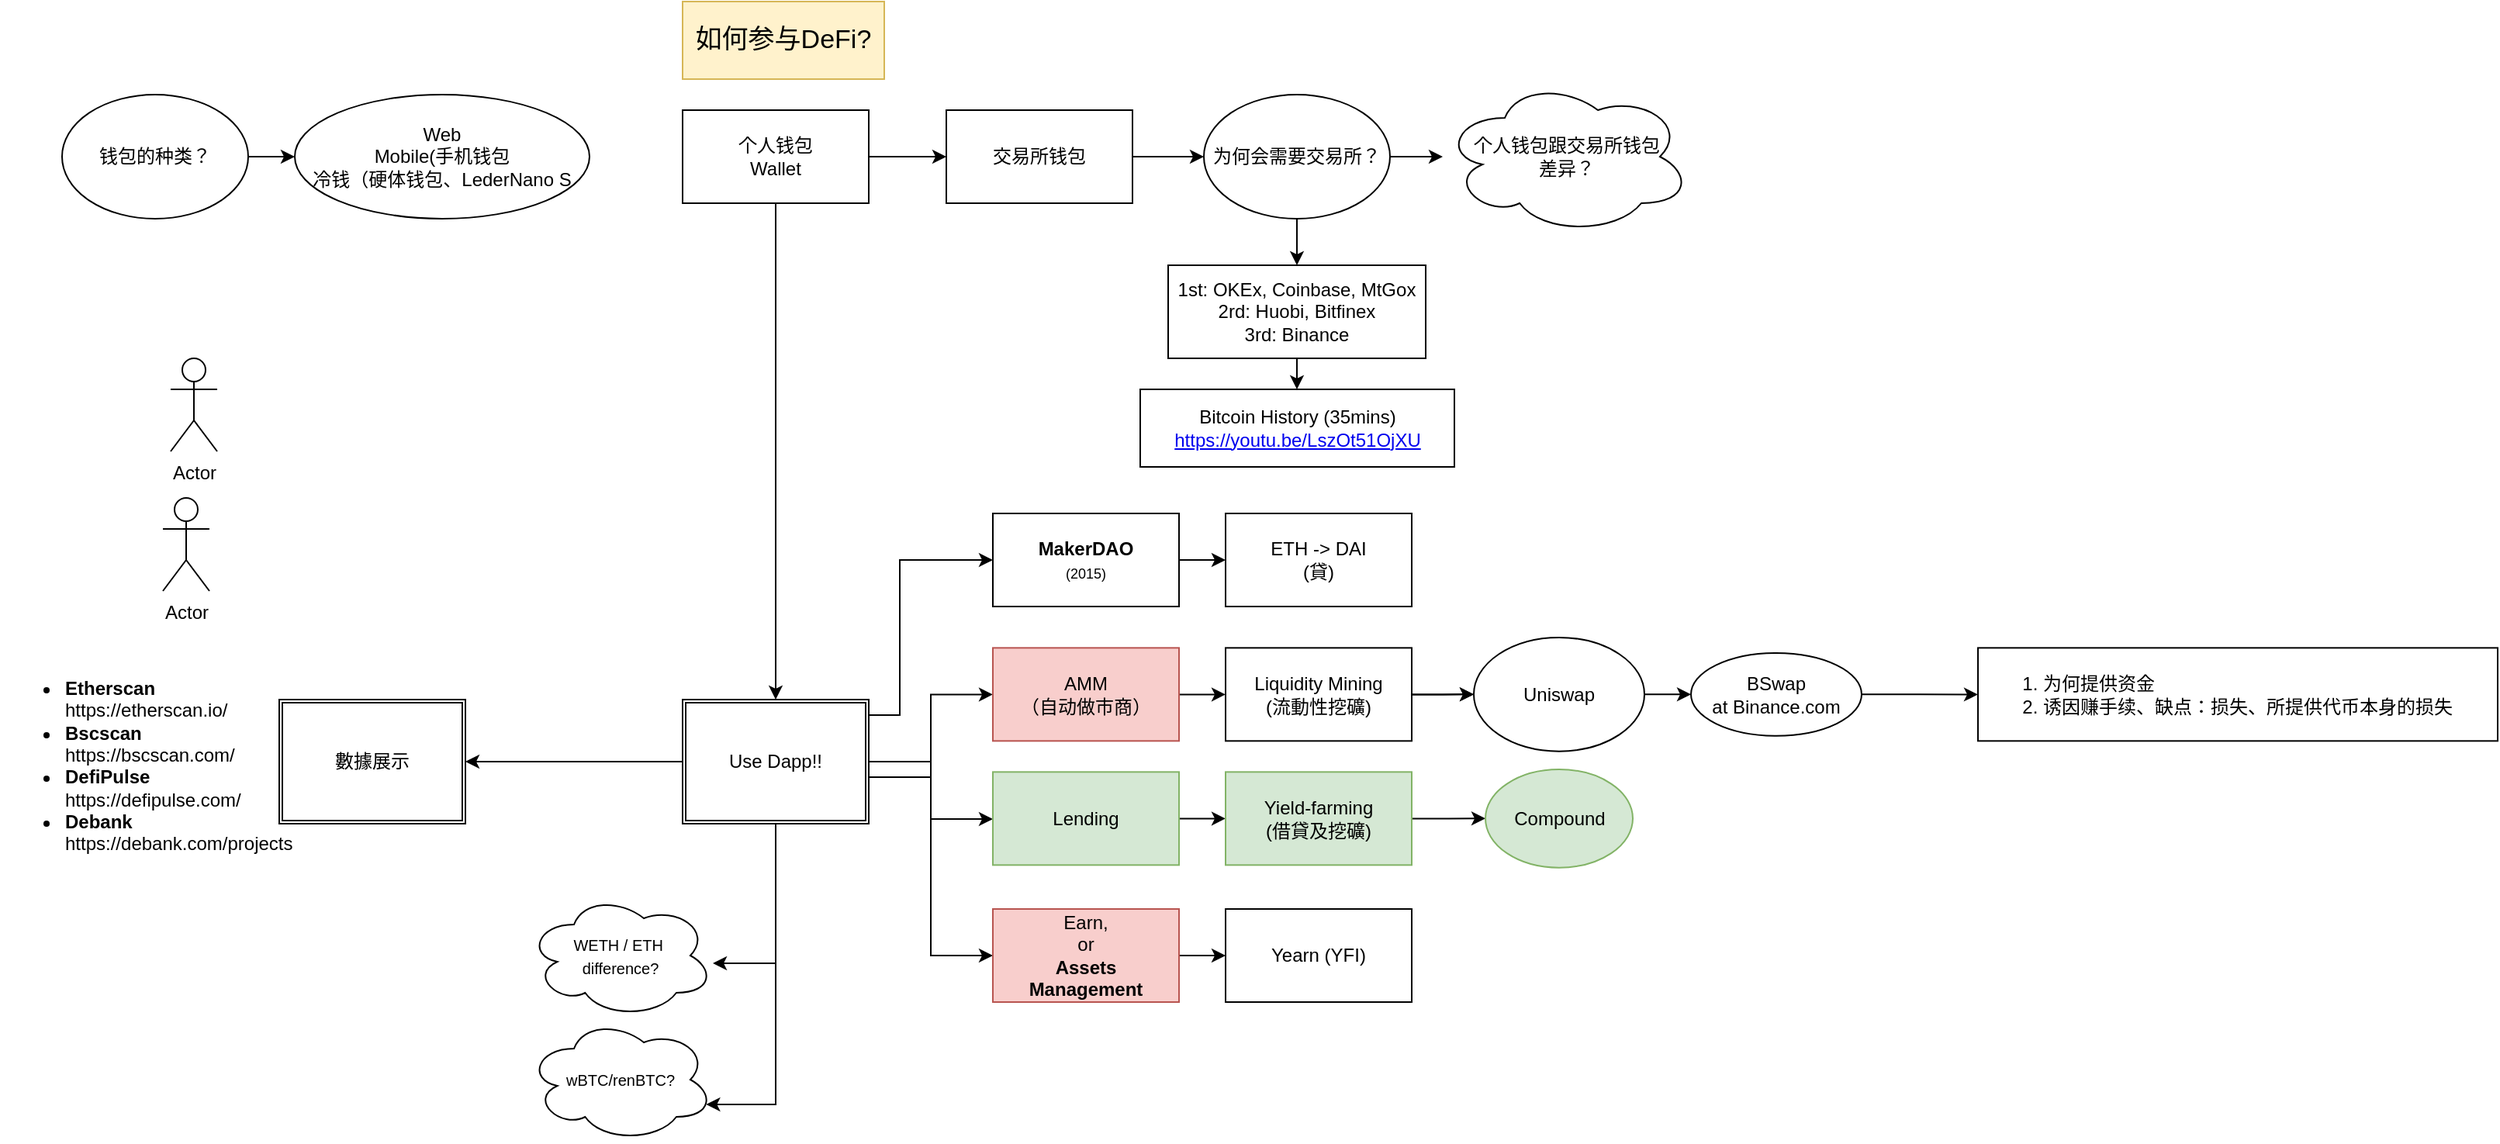 <mxfile version="13.10.4" type="github" pages="5"><diagram id="vl7jj-AS_0S8G5s5jmcM" name="如何參與 DeFi?"><mxGraphModel dx="3080" dy="797" grid="1" gridSize="10" guides="1" tooltips="1" connect="1" arrows="1" fold="1" page="1" pageScale="1" pageWidth="827" pageHeight="1169" math="0" shadow="0"><root><mxCell id="0"/><mxCell id="1" parent="0"/><mxCell id="MlzTsGF-3yJhZk9YuK8C-3" value="" style="edgeStyle=orthogonalEdgeStyle;rounded=0;orthogonalLoop=1;jettySize=auto;html=1;" parent="1" source="MlzTsGF-3yJhZk9YuK8C-1" target="MlzTsGF-3yJhZk9YuK8C-2" edge="1"><mxGeometry relative="1" as="geometry"/></mxCell><mxCell id="MlzTsGF-3yJhZk9YuK8C-14" style="edgeStyle=orthogonalEdgeStyle;rounded=0;orthogonalLoop=1;jettySize=auto;html=1;entryX=0.5;entryY=0;entryDx=0;entryDy=0;" parent="1" source="MlzTsGF-3yJhZk9YuK8C-1" target="MlzTsGF-3yJhZk9YuK8C-15" edge="1"><mxGeometry relative="1" as="geometry"><mxPoint x="-750" y="360" as="targetPoint"/></mxGeometry></mxCell><mxCell id="MlzTsGF-3yJhZk9YuK8C-1" value="个人钱包&lt;br&gt;Wallet" style="rounded=0;whiteSpace=wrap;html=1;" parent="1" vertex="1"><mxGeometry x="-810" y="80" width="120" height="60" as="geometry"/></mxCell><mxCell id="MlzTsGF-3yJhZk9YuK8C-6" value="" style="edgeStyle=orthogonalEdgeStyle;rounded=0;orthogonalLoop=1;jettySize=auto;html=1;" parent="1" source="MlzTsGF-3yJhZk9YuK8C-2" target="MlzTsGF-3yJhZk9YuK8C-4" edge="1"><mxGeometry relative="1" as="geometry"/></mxCell><mxCell id="MlzTsGF-3yJhZk9YuK8C-2" value="交易所钱包" style="whiteSpace=wrap;html=1;rounded=0;" parent="1" vertex="1"><mxGeometry x="-640" y="80" width="120" height="60" as="geometry"/></mxCell><mxCell id="MlzTsGF-3yJhZk9YuK8C-8" value="" style="edgeStyle=orthogonalEdgeStyle;rounded=0;orthogonalLoop=1;jettySize=auto;html=1;" parent="1" source="MlzTsGF-3yJhZk9YuK8C-4" target="MlzTsGF-3yJhZk9YuK8C-7" edge="1"><mxGeometry relative="1" as="geometry"/></mxCell><mxCell id="MlzTsGF-3yJhZk9YuK8C-11" value="" style="edgeStyle=orthogonalEdgeStyle;rounded=0;orthogonalLoop=1;jettySize=auto;html=1;" parent="1" source="MlzTsGF-3yJhZk9YuK8C-4" target="MlzTsGF-3yJhZk9YuK8C-10" edge="1"><mxGeometry relative="1" as="geometry"/></mxCell><mxCell id="MlzTsGF-3yJhZk9YuK8C-4" value="为何会需要交易所？" style="ellipse;whiteSpace=wrap;html=1;rounded=0;" parent="1" vertex="1"><mxGeometry x="-474" y="70" width="120" height="80" as="geometry"/></mxCell><mxCell id="MlzTsGF-3yJhZk9YuK8C-7" value="个人钱包跟交易所钱包&lt;br&gt;差异？" style="ellipse;shape=cloud;whiteSpace=wrap;html=1;rounded=0;" parent="1" vertex="1"><mxGeometry x="-320" y="60" width="160" height="100" as="geometry"/></mxCell><mxCell id="MlzTsGF-3yJhZk9YuK8C-9" value="&lt;font style=&quot;font-size: 17px&quot;&gt;如何参与DeFi?&lt;/font&gt;" style="text;html=1;fillColor=#fff2cc;align=center;verticalAlign=middle;whiteSpace=wrap;rounded=0;strokeColor=#d6b656;" parent="1" vertex="1"><mxGeometry x="-810" y="10" width="130" height="50" as="geometry"/></mxCell><mxCell id="MlzTsGF-3yJhZk9YuK8C-13" value="" style="edgeStyle=orthogonalEdgeStyle;rounded=0;orthogonalLoop=1;jettySize=auto;html=1;" parent="1" source="MlzTsGF-3yJhZk9YuK8C-10" target="MlzTsGF-3yJhZk9YuK8C-12" edge="1"><mxGeometry relative="1" as="geometry"/></mxCell><mxCell id="MlzTsGF-3yJhZk9YuK8C-10" value="1st: OKEx, Coinbase, MtGox&lt;br&gt;2rd: Huobi, Bitfinex&lt;br&gt;3rd: Binance" style="whiteSpace=wrap;html=1;rounded=0;" parent="1" vertex="1"><mxGeometry x="-497" y="180" width="166" height="60" as="geometry"/></mxCell><mxCell id="MlzTsGF-3yJhZk9YuK8C-12" value="Bitcoin History (35mins)&lt;br&gt;&lt;a href=&quot;https://youtu.be/LszOt51OjXU&quot;&gt;https://youtu.be/LszOt51OjXU&lt;/a&gt;" style="whiteSpace=wrap;html=1;rounded=0;" parent="1" vertex="1"><mxGeometry x="-515" y="260" width="202.5" height="50" as="geometry"/></mxCell><mxCell id="MlzTsGF-3yJhZk9YuK8C-17" value="" style="edgeStyle=orthogonalEdgeStyle;rounded=0;orthogonalLoop=1;jettySize=auto;html=1;" parent="1" source="MlzTsGF-3yJhZk9YuK8C-15" target="MlzTsGF-3yJhZk9YuK8C-16" edge="1"><mxGeometry relative="1" as="geometry"/></mxCell><mxCell id="MlzTsGF-3yJhZk9YuK8C-20" value="" style="edgeStyle=orthogonalEdgeStyle;rounded=0;orthogonalLoop=1;jettySize=auto;html=1;" parent="1" source="MlzTsGF-3yJhZk9YuK8C-15" target="MlzTsGF-3yJhZk9YuK8C-19" edge="1"><mxGeometry relative="1" as="geometry"><Array as="points"><mxPoint x="-650" y="510"/><mxPoint x="-650" y="537"/></Array></mxGeometry></mxCell><mxCell id="EmdTSK05zdFVWaQ8I3hW-30" value="" style="edgeStyle=orthogonalEdgeStyle;rounded=0;orthogonalLoop=1;jettySize=auto;html=1;" parent="1" source="MlzTsGF-3yJhZk9YuK8C-15" target="EmdTSK05zdFVWaQ8I3hW-29" edge="1"><mxGeometry relative="1" as="geometry"/></mxCell><mxCell id="EmdTSK05zdFVWaQ8I3hW-31" style="edgeStyle=orthogonalEdgeStyle;rounded=0;orthogonalLoop=1;jettySize=auto;html=1;entryX=0;entryY=0.5;entryDx=0;entryDy=0;" parent="1" source="MlzTsGF-3yJhZk9YuK8C-15" target="EmdTSK05zdFVWaQ8I3hW-32" edge="1"><mxGeometry relative="1" as="geometry"><mxPoint x="-690" y="340" as="targetPoint"/><Array as="points"><mxPoint x="-670" y="470"/><mxPoint x="-670" y="370"/></Array></mxGeometry></mxCell><mxCell id="EmdTSK05zdFVWaQ8I3hW-40" style="edgeStyle=orthogonalEdgeStyle;rounded=0;orthogonalLoop=1;jettySize=auto;html=1;" parent="1" source="MlzTsGF-3yJhZk9YuK8C-15" target="EmdTSK05zdFVWaQ8I3hW-36" edge="1"><mxGeometry relative="1" as="geometry"><Array as="points"><mxPoint x="-750" y="630"/></Array></mxGeometry></mxCell><mxCell id="EmdTSK05zdFVWaQ8I3hW-45" style="edgeStyle=orthogonalEdgeStyle;rounded=0;orthogonalLoop=1;jettySize=auto;html=1;entryX=0;entryY=0.5;entryDx=0;entryDy=0;" parent="1" source="MlzTsGF-3yJhZk9YuK8C-15" target="EmdTSK05zdFVWaQ8I3hW-42" edge="1"><mxGeometry relative="1" as="geometry"/></mxCell><mxCell id="cedVVMHu6TjoP_jQtbFp-1" style="edgeStyle=orthogonalEdgeStyle;rounded=0;orthogonalLoop=1;jettySize=auto;html=1;entryX=0.96;entryY=0.7;entryDx=0;entryDy=0;entryPerimeter=0;" parent="1" source="MlzTsGF-3yJhZk9YuK8C-15" target="EmdTSK05zdFVWaQ8I3hW-38" edge="1"><mxGeometry relative="1" as="geometry"><Array as="points"><mxPoint x="-750" y="721"/></Array></mxGeometry></mxCell><mxCell id="MlzTsGF-3yJhZk9YuK8C-15" value="Use Dapp!!" style="shape=ext;double=1;rounded=0;whiteSpace=wrap;html=1;strokeColor=#000000;" parent="1" vertex="1"><mxGeometry x="-810" y="460" width="120" height="80" as="geometry"/></mxCell><mxCell id="MlzTsGF-3yJhZk9YuK8C-24" value="" style="edgeStyle=orthogonalEdgeStyle;rounded=0;orthogonalLoop=1;jettySize=auto;html=1;" parent="1" source="MlzTsGF-3yJhZk9YuK8C-16" target="MlzTsGF-3yJhZk9YuK8C-23" edge="1"><mxGeometry relative="1" as="geometry"/></mxCell><mxCell id="MlzTsGF-3yJhZk9YuK8C-16" value="AMM&lt;br&gt;（自动做市商）" style="whiteSpace=wrap;html=1;rounded=0;fillColor=#f8cecc;strokeColor=#b85450;" parent="1" vertex="1"><mxGeometry x="-610" y="426.67" width="120" height="60" as="geometry"/></mxCell><mxCell id="MlzTsGF-3yJhZk9YuK8C-22" value="" style="edgeStyle=orthogonalEdgeStyle;rounded=0;orthogonalLoop=1;jettySize=auto;html=1;" parent="1" source="MlzTsGF-3yJhZk9YuK8C-19" target="MlzTsGF-3yJhZk9YuK8C-21" edge="1"><mxGeometry relative="1" as="geometry"/></mxCell><mxCell id="MlzTsGF-3yJhZk9YuK8C-19" value="Lending" style="whiteSpace=wrap;html=1;rounded=0;fillColor=#d5e8d4;strokeColor=#82b366;" parent="1" vertex="1"><mxGeometry x="-610" y="506.67" width="120" height="60" as="geometry"/></mxCell><mxCell id="MlzTsGF-3yJhZk9YuK8C-28" value="" style="edgeStyle=orthogonalEdgeStyle;rounded=0;orthogonalLoop=1;jettySize=auto;html=1;" parent="1" source="MlzTsGF-3yJhZk9YuK8C-21" target="MlzTsGF-3yJhZk9YuK8C-27" edge="1"><mxGeometry relative="1" as="geometry"/></mxCell><mxCell id="MlzTsGF-3yJhZk9YuK8C-21" value="Yield-farming&lt;br&gt;(借貸及挖礦)" style="whiteSpace=wrap;html=1;rounded=0;fillColor=#d5e8d4;strokeColor=#82b366;" parent="1" vertex="1"><mxGeometry x="-460" y="506.67" width="120" height="60" as="geometry"/></mxCell><mxCell id="MlzTsGF-3yJhZk9YuK8C-31" value="" style="edgeStyle=orthogonalEdgeStyle;rounded=0;orthogonalLoop=1;jettySize=auto;html=1;" parent="1" source="MlzTsGF-3yJhZk9YuK8C-23" target="MlzTsGF-3yJhZk9YuK8C-30" edge="1"><mxGeometry relative="1" as="geometry"/></mxCell><mxCell id="MlzTsGF-3yJhZk9YuK8C-23" value="Liquidity Mining&lt;br&gt;(流動性挖礦)" style="whiteSpace=wrap;html=1;rounded=0;" parent="1" vertex="1"><mxGeometry x="-460" y="426.67" width="120" height="60" as="geometry"/></mxCell><mxCell id="cedVVMHu6TjoP_jQtbFp-10" value="" style="edgeStyle=orthogonalEdgeStyle;rounded=0;orthogonalLoop=1;jettySize=auto;html=1;" parent="1" source="MlzTsGF-3yJhZk9YuK8C-25" target="cedVVMHu6TjoP_jQtbFp-9" edge="1"><mxGeometry relative="1" as="geometry"/></mxCell><mxCell id="MlzTsGF-3yJhZk9YuK8C-25" value="BSwap&lt;br&gt;at Binance.com" style="ellipse;whiteSpace=wrap;html=1;rounded=0;" parent="1" vertex="1"><mxGeometry x="-160" y="430" width="110" height="53.33" as="geometry"/></mxCell><mxCell id="MlzTsGF-3yJhZk9YuK8C-27" value="Compound" style="ellipse;whiteSpace=wrap;html=1;rounded=0;fillColor=#d5e8d4;strokeColor=#82b366;" parent="1" vertex="1"><mxGeometry x="-292.5" y="505.0" width="95" height="63.33" as="geometry"/></mxCell><mxCell id="MlzTsGF-3yJhZk9YuK8C-33" style="edgeStyle=orthogonalEdgeStyle;rounded=0;orthogonalLoop=1;jettySize=auto;html=1;" parent="1" source="MlzTsGF-3yJhZk9YuK8C-30" target="MlzTsGF-3yJhZk9YuK8C-25" edge="1"><mxGeometry relative="1" as="geometry"/></mxCell><mxCell id="MlzTsGF-3yJhZk9YuK8C-30" value="Uniswap" style="ellipse;whiteSpace=wrap;html=1;rounded=0;" parent="1" vertex="1"><mxGeometry x="-300" y="420.0" width="110" height="73.33" as="geometry"/></mxCell><mxCell id="MlzTsGF-3yJhZk9YuK8C-32" value="" style="edgeStyle=orthogonalEdgeStyle;rounded=0;orthogonalLoop=1;jettySize=auto;html=1;" parent="1" source="MlzTsGF-3yJhZk9YuK8C-23" target="MlzTsGF-3yJhZk9YuK8C-30" edge="1"><mxGeometry relative="1" as="geometry"><mxPoint x="-340" y="456.67" as="sourcePoint"/><mxPoint x="-130.0" y="456.601" as="targetPoint"/></mxGeometry></mxCell><mxCell id="EmdTSK05zdFVWaQ8I3hW-28" value="&lt;ul&gt;&lt;li&gt;&lt;span&gt;&lt;b&gt;Etherscan&lt;br&gt;&lt;/b&gt;https://etherscan.io/&lt;/span&gt;&lt;/li&gt;&lt;li&gt;&lt;span&gt;&lt;b&gt;Bscscan&lt;br&gt;&lt;/b&gt;https://bscscan.com/&lt;br&gt;&lt;/span&gt;&lt;/li&gt;&lt;li&gt;&lt;span&gt;&lt;b&gt;DefiPulse&lt;/b&gt;&lt;br&gt;https://defipulse.com/&lt;/span&gt;&lt;br&gt;&lt;/li&gt;&lt;li&gt;&lt;span&gt;&lt;b&gt;Debank&lt;/b&gt;&lt;br&gt;https://debank.com/projects&lt;br&gt;&lt;br&gt;&lt;/span&gt;&lt;/li&gt;&lt;/ul&gt;" style="text;strokeColor=none;fillColor=none;html=1;whiteSpace=wrap;verticalAlign=middle;overflow=hidden;" parent="1" vertex="1"><mxGeometry x="-1250" y="410" width="240" height="200" as="geometry"/></mxCell><mxCell id="EmdTSK05zdFVWaQ8I3hW-29" value="數據展示&lt;br&gt;" style="shape=ext;double=1;rounded=0;whiteSpace=wrap;html=1;strokeColor=#000000;" parent="1" vertex="1"><mxGeometry x="-1070" y="460" width="120" height="80" as="geometry"/></mxCell><mxCell id="EmdTSK05zdFVWaQ8I3hW-34" value="" style="edgeStyle=orthogonalEdgeStyle;rounded=0;orthogonalLoop=1;jettySize=auto;html=1;" parent="1" source="EmdTSK05zdFVWaQ8I3hW-32" target="EmdTSK05zdFVWaQ8I3hW-33" edge="1"><mxGeometry relative="1" as="geometry"/></mxCell><mxCell id="EmdTSK05zdFVWaQ8I3hW-32" value="&lt;b&gt;MakerDAO&lt;br&gt;&lt;/b&gt;&lt;font style=&quot;font-size: 9px&quot;&gt;(2015)&lt;/font&gt;" style="rounded=0;whiteSpace=wrap;html=1;strokeColor=#000000;fillColor=#ffffff;gradientColor=none;" parent="1" vertex="1"><mxGeometry x="-610" y="340" width="120" height="60" as="geometry"/></mxCell><mxCell id="EmdTSK05zdFVWaQ8I3hW-33" value="ETH -&amp;gt; DAI&lt;br&gt;(貸)" style="whiteSpace=wrap;html=1;rounded=0;" parent="1" vertex="1"><mxGeometry x="-460" y="340" width="120" height="60" as="geometry"/></mxCell><mxCell id="EmdTSK05zdFVWaQ8I3hW-36" value="&lt;font style=&quot;font-size: 10px&quot;&gt;WETH / ETH&amp;nbsp;&lt;br&gt;difference?&lt;/font&gt;" style="ellipse;shape=cloud;whiteSpace=wrap;html=1;strokeColor=#000000;fillColor=#ffffff;gradientColor=none;" parent="1" vertex="1"><mxGeometry x="-910" y="585" width="120" height="80" as="geometry"/></mxCell><mxCell id="EmdTSK05zdFVWaQ8I3hW-38" value="&lt;font style=&quot;font-size: 10px&quot;&gt;wBTC/renBTC?&lt;/font&gt;" style="ellipse;shape=cloud;whiteSpace=wrap;html=1;strokeColor=#000000;fillColor=#ffffff;gradientColor=none;" parent="1" vertex="1"><mxGeometry x="-910" y="665" width="120" height="80" as="geometry"/></mxCell><mxCell id="cedVVMHu6TjoP_jQtbFp-3" value="" style="edgeStyle=orthogonalEdgeStyle;rounded=0;orthogonalLoop=1;jettySize=auto;html=1;" parent="1" source="EmdTSK05zdFVWaQ8I3hW-42" target="cedVVMHu6TjoP_jQtbFp-2" edge="1"><mxGeometry relative="1" as="geometry"/></mxCell><mxCell id="EmdTSK05zdFVWaQ8I3hW-42" value="Earn, &lt;br&gt;or &lt;br&gt;&lt;b&gt;Assets &lt;br&gt;Management&lt;/b&gt;" style="whiteSpace=wrap;html=1;rounded=0;fillColor=#f8cecc;strokeColor=#b85450;" parent="1" vertex="1"><mxGeometry x="-610" y="595.0" width="120" height="60" as="geometry"/></mxCell><mxCell id="cedVVMHu6TjoP_jQtbFp-2" value="Yearn (YFI)" style="whiteSpace=wrap;html=1;rounded=0;" parent="1" vertex="1"><mxGeometry x="-460" y="595.0" width="120" height="60" as="geometry"/></mxCell><mxCell id="cedVVMHu6TjoP_jQtbFp-6" value="" style="edgeStyle=orthogonalEdgeStyle;rounded=0;orthogonalLoop=1;jettySize=auto;html=1;" parent="1" source="cedVVMHu6TjoP_jQtbFp-4" target="cedVVMHu6TjoP_jQtbFp-5" edge="1"><mxGeometry relative="1" as="geometry"/></mxCell><mxCell id="cedVVMHu6TjoP_jQtbFp-4" value="钱包的种类？" style="ellipse;whiteSpace=wrap;html=1;strokeColor=#000000;fillColor=#ffffff;gradientColor=none;" parent="1" vertex="1"><mxGeometry x="-1210" y="70" width="120" height="80" as="geometry"/></mxCell><mxCell id="cedVVMHu6TjoP_jQtbFp-5" value="Web&lt;br&gt;Mobile(手机钱包&lt;br&gt;冷钱（硬体钱包、LederNano S" style="ellipse;whiteSpace=wrap;html=1;" parent="1" vertex="1"><mxGeometry x="-1060" y="70" width="190" height="80" as="geometry"/></mxCell><mxCell id="cedVVMHu6TjoP_jQtbFp-7" value="Actor" style="shape=umlActor;verticalLabelPosition=bottom;verticalAlign=top;html=1;outlineConnect=0;strokeColor=#000000;fillColor=#ffffff;gradientColor=none;" parent="1" vertex="1"><mxGeometry x="-1140" y="240" width="30" height="60" as="geometry"/></mxCell><mxCell id="cedVVMHu6TjoP_jQtbFp-8" value="Actor" style="shape=umlActor;verticalLabelPosition=bottom;verticalAlign=top;html=1;outlineConnect=0;strokeColor=#000000;fillColor=#ffffff;gradientColor=none;" parent="1" vertex="1"><mxGeometry x="-1145" y="330" width="30" height="60" as="geometry"/></mxCell><mxCell id="cedVVMHu6TjoP_jQtbFp-9" value="&lt;ol&gt;&lt;li&gt;为何提供资金&lt;/li&gt;&lt;li&gt;诱因赚手续、缺点：损失、所提供代币本身的损失&lt;/li&gt;&lt;/ol&gt;" style="whiteSpace=wrap;html=1;rounded=0;align=left;" parent="1" vertex="1"><mxGeometry x="25" y="426.67" width="335" height="60" as="geometry"/></mxCell></root></mxGraphModel></diagram><diagram id="mup7QBhdmxwpc8hKbCXc" name="流動性挖礦"><mxGraphModel dx="1426" dy="797" grid="1" gridSize="10" guides="1" tooltips="1" connect="1" arrows="1" fold="1" page="1" pageScale="1" pageWidth="827" pageHeight="1169" math="0" shadow="0"><root><mxCell id="Pn2aFhdEJm6PeADGXSWz-0"/><mxCell id="Pn2aFhdEJm6PeADGXSWz-1" parent="Pn2aFhdEJm6PeADGXSWz-0"/><mxCell id="cLqsH88YOtO-XAL0eaZ_-3" value="" style="edgeStyle=orthogonalEdgeStyle;rounded=0;orthogonalLoop=1;jettySize=auto;html=1;" edge="1" parent="Pn2aFhdEJm6PeADGXSWz-1" source="cLqsH88YOtO-XAL0eaZ_-0" target="cLqsH88YOtO-XAL0eaZ_-2"><mxGeometry relative="1" as="geometry"/></mxCell><mxCell id="cLqsH88YOtO-XAL0eaZ_-0" value="Actor" style="shape=umlActor;verticalLabelPosition=bottom;verticalAlign=top;html=1;outlineConnect=0;strokeColor=#000000;fillColor=#ffffff;gradientColor=none;" vertex="1" parent="Pn2aFhdEJm6PeADGXSWz-1"><mxGeometry x="100" y="220" width="30" height="60" as="geometry"/></mxCell><mxCell id="cLqsH88YOtO-XAL0eaZ_-1" value="Actor" style="shape=umlActor;verticalLabelPosition=bottom;verticalAlign=top;html=1;outlineConnect=0;strokeColor=#b85450;fillColor=#f8cecc;" vertex="1" parent="Pn2aFhdEJm6PeADGXSWz-1"><mxGeometry x="414" y="350" width="30" height="60" as="geometry"/></mxCell><mxCell id="cLqsH88YOtO-XAL0eaZ_-2" value="充錢、拿利息" style="whiteSpace=wrap;html=1;verticalAlign=top;" vertex="1" parent="Pn2aFhdEJm6PeADGXSWz-1"><mxGeometry x="165" y="220" width="120" height="60" as="geometry"/></mxCell><mxCell id="eRkVheG5HIoQ3yRcU8vc-3" style="edgeStyle=orthogonalEdgeStyle;rounded=0;orthogonalLoop=1;jettySize=auto;html=1;" edge="1" parent="Pn2aFhdEJm6PeADGXSWz-1" source="eRkVheG5HIoQ3yRcU8vc-1"><mxGeometry relative="1" as="geometry"><mxPoint x="400" y="390" as="targetPoint"/></mxGeometry></mxCell><mxCell id="eRkVheG5HIoQ3yRcU8vc-1" value="借貸&lt;br&gt;" style="whiteSpace=wrap;html=1;verticalAlign=top;" vertex="1" parent="Pn2aFhdEJm6PeADGXSWz-1"><mxGeometry x="165" y="360" width="120" height="60" as="geometry"/></mxCell><mxCell id="eRkVheG5HIoQ3yRcU8vc-9" style="edgeStyle=orthogonalEdgeStyle;rounded=0;orthogonalLoop=1;jettySize=auto;html=1;" edge="1" parent="Pn2aFhdEJm6PeADGXSWz-1" source="eRkVheG5HIoQ3yRcU8vc-8"><mxGeometry relative="1" as="geometry"><mxPoint x="420" y="440" as="targetPoint"/></mxGeometry></mxCell><mxCell id="eRkVheG5HIoQ3yRcU8vc-8" value="" style="rhombus;whiteSpace=wrap;html=1;strokeWidth=2;fillWeight=-1;hachureGap=8;fillStyle=cross-hatch;fillColor=#006600;sketch=1;" vertex="1" parent="Pn2aFhdEJm6PeADGXSWz-1"><mxGeometry x="260" y="460" width="120" height="60" as="geometry"/></mxCell><mxCell id="eRkVheG5HIoQ3yRcU8vc-11" style="edgeStyle=orthogonalEdgeStyle;rounded=0;orthogonalLoop=1;jettySize=auto;html=1;" edge="1" parent="Pn2aFhdEJm6PeADGXSWz-1" source="eRkVheG5HIoQ3yRcU8vc-10" target="cLqsH88YOtO-XAL0eaZ_-0"><mxGeometry relative="1" as="geometry"/></mxCell><mxCell id="eRkVheG5HIoQ3yRcU8vc-10" value="" style="rhombus;whiteSpace=wrap;html=1;strokeWidth=2;fillWeight=-1;hachureGap=8;fillStyle=cross-hatch;fillColor=#006600;sketch=1;" vertex="1" parent="Pn2aFhdEJm6PeADGXSWz-1"><mxGeometry x="45" y="90" width="120" height="60" as="geometry"/></mxCell></root></mxGraphModel></diagram><diagram id="cAcX5N1ITj6TFRJaQQUk" name="BSC vs ETH 差異？"><mxGraphModel dx="1426" dy="731" grid="0" gridSize="10" guides="1" tooltips="1" connect="1" arrows="1" fold="1" page="1" pageScale="1" pageWidth="827" pageHeight="1169" math="0" shadow="0"><root><mxCell id="pnLxNZlLTv9YVFE7W61g-0"/><mxCell id="pnLxNZlLTv9YVFE7W61g-1" parent="pnLxNZlLTv9YVFE7W61g-0"/><mxCell id="qH6EAUNC80uNW2YAngdY-0" value="&lt;font style=&quot;font-size: 23px&quot;&gt;BSC vs ETH 差異？&lt;/font&gt;" style="rounded=0;whiteSpace=wrap;html=1;strokeColor=#d6b656;fillColor=#fff2cc;" vertex="1" parent="pnLxNZlLTv9YVFE7W61g-1"><mxGeometry x="10" y="30" width="240" height="90" as="geometry"/></mxCell><mxCell id="qH6EAUNC80uNW2YAngdY-1" value="&lt;ul style=&quot;font-size: 17px&quot;&gt;&lt;li&gt;&lt;span&gt;Cheaper&lt;/span&gt;&lt;/li&gt;&lt;li&gt;&lt;span&gt;Safer&lt;/span&gt;&lt;/li&gt;&lt;li&gt;&lt;strike&gt;Easy to use&lt;/strike&gt;&lt;/li&gt;&lt;/ul&gt;" style="text;strokeColor=none;fillColor=none;html=1;whiteSpace=wrap;verticalAlign=middle;overflow=hidden;" vertex="1" parent="pnLxNZlLTv9YVFE7W61g-1"><mxGeometry x="277" y="20" width="260" height="110" as="geometry"/></mxCell></root></mxGraphModel></diagram><diagram id="6zM6nuX6V6jkDBXPQaei" name="關鍵指標"><mxGraphModel dx="1426" dy="797" grid="1" gridSize="10" guides="1" tooltips="1" connect="1" arrows="1" fold="1" page="1" pageScale="1" pageWidth="827" pageHeight="1169" math="0" shadow="0"><root><mxCell id="-zObJA1lwErlNhBwM8zA-0"/><mxCell id="-zObJA1lwErlNhBwM8zA-1" parent="-zObJA1lwErlNhBwM8zA-0"/></root></mxGraphModel></diagram><diagram id="RtePErNkvsnU8y75ljUi" name="Venus.io"><mxGraphModel dx="1426" dy="797" grid="1" gridSize="10" guides="1" tooltips="1" connect="1" arrows="1" fold="1" page="1" pageScale="1" pageWidth="827" pageHeight="1169" math="0" shadow="0"><root><mxCell id="Of8qncqb3Xv4rEyk1R_j-0"/><mxCell id="Of8qncqb3Xv4rEyk1R_j-1" parent="Of8qncqb3Xv4rEyk1R_j-0"/><mxCell id="Of8qncqb3Xv4rEyk1R_j-7" style="edgeStyle=orthogonalEdgeStyle;rounded=0;orthogonalLoop=1;jettySize=auto;html=1;" edge="1" parent="Of8qncqb3Xv4rEyk1R_j-1" source="Of8qncqb3Xv4rEyk1R_j-2"><mxGeometry relative="1" as="geometry"><mxPoint x="190" y="360" as="targetPoint"/></mxGeometry></mxCell><mxCell id="Of8qncqb3Xv4rEyk1R_j-2" value="Lending&lt;br&gt;" style="shape=cylinder3;whiteSpace=wrap;html=1;boundedLbl=1;backgroundOutline=1;size=15;" vertex="1" parent="Of8qncqb3Xv4rEyk1R_j-1"><mxGeometry x="160" y="220" width="60" height="80" as="geometry"/></mxCell><mxCell id="Of8qncqb3Xv4rEyk1R_j-3" value="" style="endArrow=classic;html=1;" edge="1" parent="Of8qncqb3Xv4rEyk1R_j-1"><mxGeometry width="50" height="50" relative="1" as="geometry"><mxPoint x="220" y="260" as="sourcePoint"/><mxPoint x="310" y="260" as="targetPoint"/></mxGeometry></mxCell><mxCell id="Of8qncqb3Xv4rEyk1R_j-6" value="" style="edgeStyle=orthogonalEdgeStyle;rounded=0;orthogonalLoop=1;jettySize=auto;html=1;" edge="1" parent="Of8qncqb3Xv4rEyk1R_j-1" source="Of8qncqb3Xv4rEyk1R_j-4" target="Of8qncqb3Xv4rEyk1R_j-5"><mxGeometry relative="1" as="geometry"/></mxCell><mxCell id="Of8qncqb3Xv4rEyk1R_j-4" value="BNB&lt;br&gt;SXP&lt;br&gt;XVS" style="text;html=1;align=center;verticalAlign=middle;resizable=0;points=[];autosize=1;" vertex="1" parent="Of8qncqb3Xv4rEyk1R_j-1"><mxGeometry x="330" y="235" width="40" height="50" as="geometry"/></mxCell><mxCell id="Of8qncqb3Xv4rEyk1R_j-5" value="VAI&lt;br&gt;1:1 USD" style="text;html=1;align=center;verticalAlign=middle;resizable=0;points=[];autosize=1;" vertex="1" parent="Of8qncqb3Xv4rEyk1R_j-1"><mxGeometry x="440" y="245" width="60" height="30" as="geometry"/></mxCell><mxCell id="Of8qncqb3Xv4rEyk1R_j-10" value="" style="edgeStyle=orthogonalEdgeStyle;rounded=0;orthogonalLoop=1;jettySize=auto;html=1;" edge="1" parent="Of8qncqb3Xv4rEyk1R_j-1" source="Of8qncqb3Xv4rEyk1R_j-8" target="Of8qncqb3Xv4rEyk1R_j-9"><mxGeometry relative="1" as="geometry"/></mxCell><mxCell id="eK_DIvq1HUkFrJQAK62D-8" value="" style="edgeStyle=orthogonalEdgeStyle;rounded=0;orthogonalLoop=1;jettySize=auto;html=1;" edge="1" parent="Of8qncqb3Xv4rEyk1R_j-1" source="Of8qncqb3Xv4rEyk1R_j-8" target="eK_DIvq1HUkFrJQAK62D-7"><mxGeometry relative="1" as="geometry"/></mxCell><mxCell id="Of8qncqb3Xv4rEyk1R_j-8" value="抵押率、平倉率" style="text;html=1;align=center;verticalAlign=middle;resizable=0;points=[];autosize=1;" vertex="1" parent="Of8qncqb3Xv4rEyk1R_j-1"><mxGeometry x="140" y="360" width="100" height="20" as="geometry"/></mxCell><mxCell id="Of8qncqb3Xv4rEyk1R_j-9" value="超額抵押" style="whiteSpace=wrap;html=1;" vertex="1" parent="Of8qncqb3Xv4rEyk1R_j-1"><mxGeometry x="130" y="410" width="120" height="60" as="geometry"/></mxCell><mxCell id="eK_DIvq1HUkFrJQAK62D-2" value="" style="edgeStyle=orthogonalEdgeStyle;rounded=0;orthogonalLoop=1;jettySize=auto;html=1;" edge="1" parent="Of8qncqb3Xv4rEyk1R_j-1" source="eK_DIvq1HUkFrJQAK62D-0" target="eK_DIvq1HUkFrJQAK62D-1"><mxGeometry relative="1" as="geometry"/></mxCell><mxCell id="eK_DIvq1HUkFrJQAK62D-5" value="" style="edgeStyle=orthogonalEdgeStyle;rounded=0;orthogonalLoop=1;jettySize=auto;html=1;" edge="1" parent="Of8qncqb3Xv4rEyk1R_j-1" source="eK_DIvq1HUkFrJQAK62D-0" target="eK_DIvq1HUkFrJQAK62D-4"><mxGeometry relative="1" as="geometry"/></mxCell><mxCell id="eK_DIvq1HUkFrJQAK62D-0" value="BNB&lt;br&gt;$100" style="shape=cylinder3;whiteSpace=wrap;html=1;boundedLbl=1;backgroundOutline=1;size=15;fillColor=#fff2cc;strokeColor=#d6b656;" vertex="1" parent="Of8qncqb3Xv4rEyk1R_j-1"><mxGeometry x="180" y="700" width="60" height="80" as="geometry"/></mxCell><mxCell id="eK_DIvq1HUkFrJQAK62D-1" value="$60 VAI" style="shape=cylinder3;whiteSpace=wrap;html=1;boundedLbl=1;backgroundOutline=1;size=15;" vertex="1" parent="Of8qncqb3Xv4rEyk1R_j-1"><mxGeometry x="295" y="700" width="60" height="80" as="geometry"/></mxCell><mxCell id="eK_DIvq1HUkFrJQAK62D-4" value="BNB&lt;br&gt;$80" style="shape=cylinder3;whiteSpace=wrap;html=1;boundedLbl=1;backgroundOutline=1;size=15;fillColor=#fff2cc;strokeColor=#d6b656;" vertex="1" parent="Of8qncqb3Xv4rEyk1R_j-1"><mxGeometry x="180" y="830" width="60" height="80" as="geometry"/></mxCell><mxCell id="eK_DIvq1HUkFrJQAK62D-7" value="本金 百分比借出的概念" style="text;html=1;align=center;verticalAlign=middle;resizable=0;points=[];autosize=1;" vertex="1" parent="Of8qncqb3Xv4rEyk1R_j-1"><mxGeometry x="300" y="360" width="140" height="20" as="geometry"/></mxCell><mxCell id="eK_DIvq1HUkFrJQAK62D-11" value="" style="edgeStyle=orthogonalEdgeStyle;rounded=0;orthogonalLoop=1;jettySize=auto;html=1;" edge="1" parent="Of8qncqb3Xv4rEyk1R_j-1" source="eK_DIvq1HUkFrJQAK62D-9" target="eK_DIvq1HUkFrJQAK62D-10"><mxGeometry relative="1" as="geometry"/></mxCell><mxCell id="eK_DIvq1HUkFrJQAK62D-9" value="Actor" style="shape=umlActor;verticalLabelPosition=bottom;verticalAlign=top;html=1;outlineConnect=0;" vertex="1" parent="Of8qncqb3Xv4rEyk1R_j-1"><mxGeometry x="150" y="560" width="30" height="60" as="geometry"/></mxCell><mxCell id="eK_DIvq1HUkFrJQAK62D-13" value="" style="edgeStyle=orthogonalEdgeStyle;rounded=0;orthogonalLoop=1;jettySize=auto;html=1;" edge="1" parent="Of8qncqb3Xv4rEyk1R_j-1" source="eK_DIvq1HUkFrJQAK62D-10" target="eK_DIvq1HUkFrJQAK62D-12"><mxGeometry relative="1" as="geometry"/></mxCell><mxCell id="eK_DIvq1HUkFrJQAK62D-10" value="1 BNB&amp;nbsp;" style="ellipse;whiteSpace=wrap;html=1;verticalAlign=top;" vertex="1" parent="Of8qncqb3Xv4rEyk1R_j-1"><mxGeometry x="215" y="550" width="120" height="80" as="geometry"/></mxCell><mxCell id="eK_DIvq1HUkFrJQAK62D-17" value="" style="edgeStyle=orthogonalEdgeStyle;rounded=0;orthogonalLoop=1;jettySize=auto;html=1;" edge="1" parent="Of8qncqb3Xv4rEyk1R_j-1" source="eK_DIvq1HUkFrJQAK62D-12" target="eK_DIvq1HUkFrJQAK62D-16"><mxGeometry relative="1" as="geometry"/></mxCell><mxCell id="eK_DIvq1HUkFrJQAK62D-12" value="vBNB&lt;br&gt;存款證明" style="ellipse;whiteSpace=wrap;html=1;verticalAlign=top;" vertex="1" parent="Of8qncqb3Xv4rEyk1R_j-1"><mxGeometry x="415" y="550" width="120" height="80" as="geometry"/></mxCell><mxCell id="eK_DIvq1HUkFrJQAK62D-16" value="USDC&lt;br&gt;vBNB 數量做判斷" style="whiteSpace=wrap;html=1;verticalAlign=top;" vertex="1" parent="Of8qncqb3Xv4rEyk1R_j-1"><mxGeometry x="615" y="560" width="120" height="60" as="geometry"/></mxCell><mxCell id="eK_DIvq1HUkFrJQAK62D-20" value="" style="edgeStyle=orthogonalEdgeStyle;rounded=0;orthogonalLoop=1;jettySize=auto;html=1;" edge="1" parent="Of8qncqb3Xv4rEyk1R_j-1" source="eK_DIvq1HUkFrJQAK62D-18" target="eK_DIvq1HUkFrJQAK62D-19"><mxGeometry relative="1" as="geometry"/></mxCell><mxCell id="eK_DIvq1HUkFrJQAK62D-18" value="GasFee&amp;nbsp;" style="text;html=1;align=center;verticalAlign=middle;resizable=0;points=[];autosize=1;" vertex="1" parent="Of8qncqb3Xv4rEyk1R_j-1"><mxGeometry x="100" y="990" width="60" height="20" as="geometry"/></mxCell><mxCell id="eK_DIvq1HUkFrJQAK62D-19" value="POS&lt;br&gt;POW" style="text;html=1;align=center;verticalAlign=middle;resizable=0;points=[];autosize=1;" vertex="1" parent="Of8qncqb3Xv4rEyk1R_j-1"><mxGeometry x="250" y="985" width="40" height="30" as="geometry"/></mxCell><mxCell id="eK_DIvq1HUkFrJQAK62D-21" value="1. XVS 代幣也什麼鳥用？&lt;br&gt;2. 為何大家要來借貸？3. 錢哪裡來？" style="text;html=1;align=center;verticalAlign=middle;resizable=0;points=[];autosize=1;" vertex="1" parent="Of8qncqb3Xv4rEyk1R_j-1"><mxGeometry x="265" y="925" width="210" height="30" as="geometry"/></mxCell><mxCell id="eK_DIvq1HUkFrJQAK62D-22" value="Actor" style="shape=umlActor;verticalLabelPosition=bottom;verticalAlign=top;html=1;outlineConnect=0;" vertex="1" parent="Of8qncqb3Xv4rEyk1R_j-1"><mxGeometry x="195" y="1080" width="30" height="60" as="geometry"/></mxCell><mxCell id="eK_DIvq1HUkFrJQAK62D-23" value="Actor" style="shape=umlActor;verticalLabelPosition=bottom;verticalAlign=top;html=1;outlineConnect=0;" vertex="1" parent="Of8qncqb3Xv4rEyk1R_j-1"><mxGeometry x="310" y="1080" width="30" height="60" as="geometry"/></mxCell><mxCell id="eK_DIvq1HUkFrJQAK62D-24" value="CEX/ DEX&amp;nbsp;&lt;br&gt;" style="text;html=1;align=center;verticalAlign=middle;resizable=0;points=[];autosize=1;" vertex="1" parent="Of8qncqb3Xv4rEyk1R_j-1"><mxGeometry x="515" y="850" width="70" height="20" as="geometry"/></mxCell><mxCell id="eK_DIvq1HUkFrJQAK62D-25" value="65~80" style="text;html=1;align=center;verticalAlign=middle;resizable=0;points=[];autosize=1;" vertex="1" parent="Of8qncqb3Xv4rEyk1R_j-1"><mxGeometry x="435" y="650" width="50" height="20" as="geometry"/></mxCell></root></mxGraphModel></diagram></mxfile>
